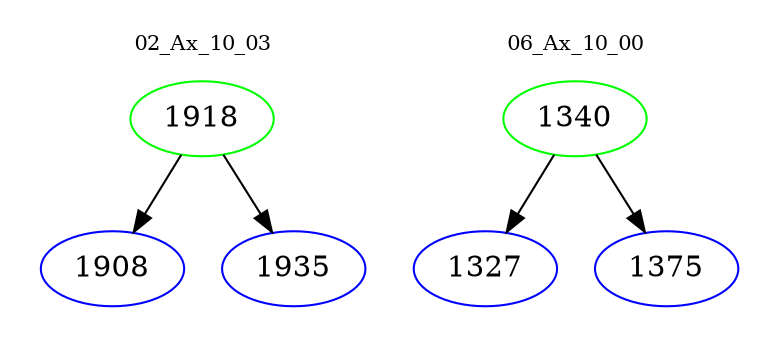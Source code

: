 digraph{
subgraph cluster_0 {
color = white
label = "02_Ax_10_03";
fontsize=10;
T0_1918 [label="1918", color="green"]
T0_1918 -> T0_1908 [color="black"]
T0_1908 [label="1908", color="blue"]
T0_1918 -> T0_1935 [color="black"]
T0_1935 [label="1935", color="blue"]
}
subgraph cluster_1 {
color = white
label = "06_Ax_10_00";
fontsize=10;
T1_1340 [label="1340", color="green"]
T1_1340 -> T1_1327 [color="black"]
T1_1327 [label="1327", color="blue"]
T1_1340 -> T1_1375 [color="black"]
T1_1375 [label="1375", color="blue"]
}
}
